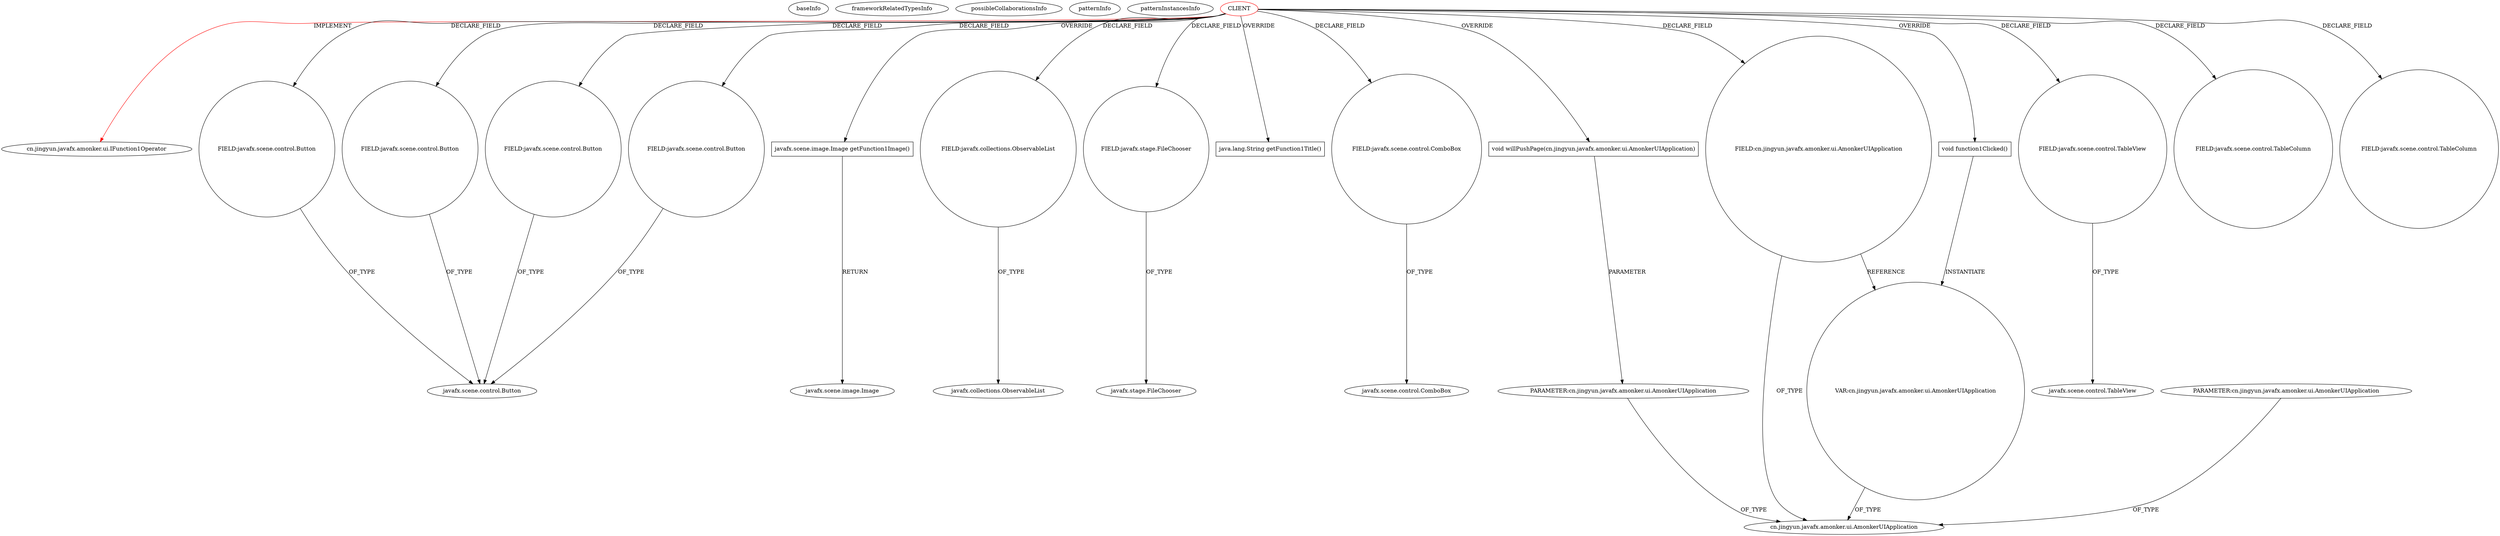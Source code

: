 digraph {
baseInfo[graphId=3818,category="pattern",isAnonymous=false,possibleRelation=false]
frameworkRelatedTypesInfo[0="cn.jingyun.javafx.amonker.ui.IFunction1Operator"]
possibleCollaborationsInfo[]
patternInfo[frequency=2.0,patternRootClient=0]
patternInstancesInfo[0="amonker-Trans~/amonker-Trans/Trans-master/src/cn/jingyun/trans/Project.java~Project~1849",1="amonker-Trans~/amonker-Trans/Trans-master/src/cn/jingyun/trans/MainPane.java~MainPane~1847"]
2[label="cn.jingyun.javafx.amonker.ui.IFunction1Operator",vertexType="FRAMEWORK_INTERFACE_TYPE",isFrameworkType=false]
0[label="CLIENT",vertexType="ROOT_CLIENT_CLASS_DECLARATION",isFrameworkType=false,color=red]
14[label="FIELD:javafx.scene.control.Button",vertexType="FIELD_DECLARATION",isFrameworkType=false,shape=circle]
8[label="FIELD:javafx.scene.control.Button",vertexType="FIELD_DECLARATION",isFrameworkType=false,shape=circle]
10[label="FIELD:javafx.scene.control.Button",vertexType="FIELD_DECLARATION",isFrameworkType=false,shape=circle]
12[label="FIELD:javafx.scene.control.Button",vertexType="FIELD_DECLARATION",isFrameworkType=false,shape=circle]
39[label="javafx.scene.image.Image getFunction1Image()",vertexType="OVERRIDING_METHOD_DECLARATION",isFrameworkType=false,shape=box]
40[label="javafx.scene.image.Image",vertexType="FRAMEWORK_CLASS_TYPE",isFrameworkType=false]
6[label="FIELD:javafx.collections.ObservableList",vertexType="FIELD_DECLARATION",isFrameworkType=false,shape=circle]
7[label="javafx.collections.ObservableList",vertexType="FRAMEWORK_INTERFACE_TYPE",isFrameworkType=false]
18[label="FIELD:javafx.stage.FileChooser",vertexType="FIELD_DECLARATION",isFrameworkType=false,shape=circle]
38[label="java.lang.String getFunction1Title()",vertexType="OVERRIDING_METHOD_DECLARATION",isFrameworkType=false,shape=box]
9[label="javafx.scene.control.Button",vertexType="FRAMEWORK_CLASS_TYPE",isFrameworkType=false]
19[label="javafx.stage.FileChooser",vertexType="FRAMEWORK_CLASS_TYPE",isFrameworkType=false]
16[label="FIELD:javafx.scene.control.ComboBox",vertexType="FIELD_DECLARATION",isFrameworkType=false,shape=circle]
17[label="javafx.scene.control.ComboBox",vertexType="FRAMEWORK_CLASS_TYPE",isFrameworkType=false]
41[label="void willPushPage(cn.jingyun.javafx.amonker.ui.AmonkerUIApplication)",vertexType="OVERRIDING_METHOD_DECLARATION",isFrameworkType=false,shape=box]
42[label="PARAMETER:cn.jingyun.javafx.amonker.ui.AmonkerUIApplication",vertexType="PARAMETER_DECLARATION",isFrameworkType=false]
5[label="cn.jingyun.javafx.amonker.ui.AmonkerUIApplication",vertexType="FRAMEWORK_CLASS_TYPE",isFrameworkType=false]
45[label="PARAMETER:cn.jingyun.javafx.amonker.ui.AmonkerUIApplication",vertexType="PARAMETER_DECLARATION",isFrameworkType=false]
35[label="VAR:cn.jingyun.javafx.amonker.ui.AmonkerUIApplication",vertexType="VARIABLE_EXPRESION",isFrameworkType=false,shape=circle]
4[label="FIELD:cn.jingyun.javafx.amonker.ui.AmonkerUIApplication",vertexType="FIELD_DECLARATION",isFrameworkType=false,shape=circle]
26[label="FIELD:javafx.scene.control.TableView",vertexType="FIELD_DECLARATION",isFrameworkType=false,shape=circle]
27[label="javafx.scene.control.TableView",vertexType="FRAMEWORK_CLASS_TYPE",isFrameworkType=false]
34[label="void function1Clicked()",vertexType="OVERRIDING_METHOD_DECLARATION",isFrameworkType=false,shape=box]
28[label="FIELD:javafx.scene.control.TableColumn",vertexType="FIELD_DECLARATION",isFrameworkType=false,shape=circle]
32[label="FIELD:javafx.scene.control.TableColumn",vertexType="FIELD_DECLARATION",isFrameworkType=false,shape=circle]
0->34[label="OVERRIDE"]
0->8[label="DECLARE_FIELD"]
42->5[label="OF_TYPE"]
35->5[label="OF_TYPE"]
0->39[label="OVERRIDE"]
0->32[label="DECLARE_FIELD"]
0->10[label="DECLARE_FIELD"]
0->38[label="OVERRIDE"]
0->4[label="DECLARE_FIELD"]
0->18[label="DECLARE_FIELD"]
0->26[label="DECLARE_FIELD"]
16->17[label="OF_TYPE"]
34->35[label="INSTANTIATE"]
26->27[label="OF_TYPE"]
14->9[label="OF_TYPE"]
6->7[label="OF_TYPE"]
0->14[label="DECLARE_FIELD"]
0->12[label="DECLARE_FIELD"]
8->9[label="OF_TYPE"]
39->40[label="RETURN"]
0->2[label="IMPLEMENT",color=red]
12->9[label="OF_TYPE"]
0->16[label="DECLARE_FIELD"]
4->35[label="REFERENCE"]
4->5[label="OF_TYPE"]
0->28[label="DECLARE_FIELD"]
0->41[label="OVERRIDE"]
0->6[label="DECLARE_FIELD"]
41->42[label="PARAMETER"]
10->9[label="OF_TYPE"]
18->19[label="OF_TYPE"]
45->5[label="OF_TYPE"]
}
